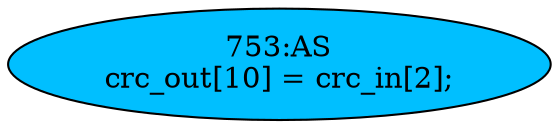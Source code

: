 strict digraph "" {
	node [label="\N"];
	"753:AS"	 [ast="<pyverilog.vparser.ast.Assign object at 0x7f0647e52790>",
		def_var="['crc_out']",
		fillcolor=deepskyblue,
		label="753:AS
crc_out[10] = crc_in[2];",
		statements="[]",
		style=filled,
		typ=Assign,
		use_var="['crc_in']"];
}
